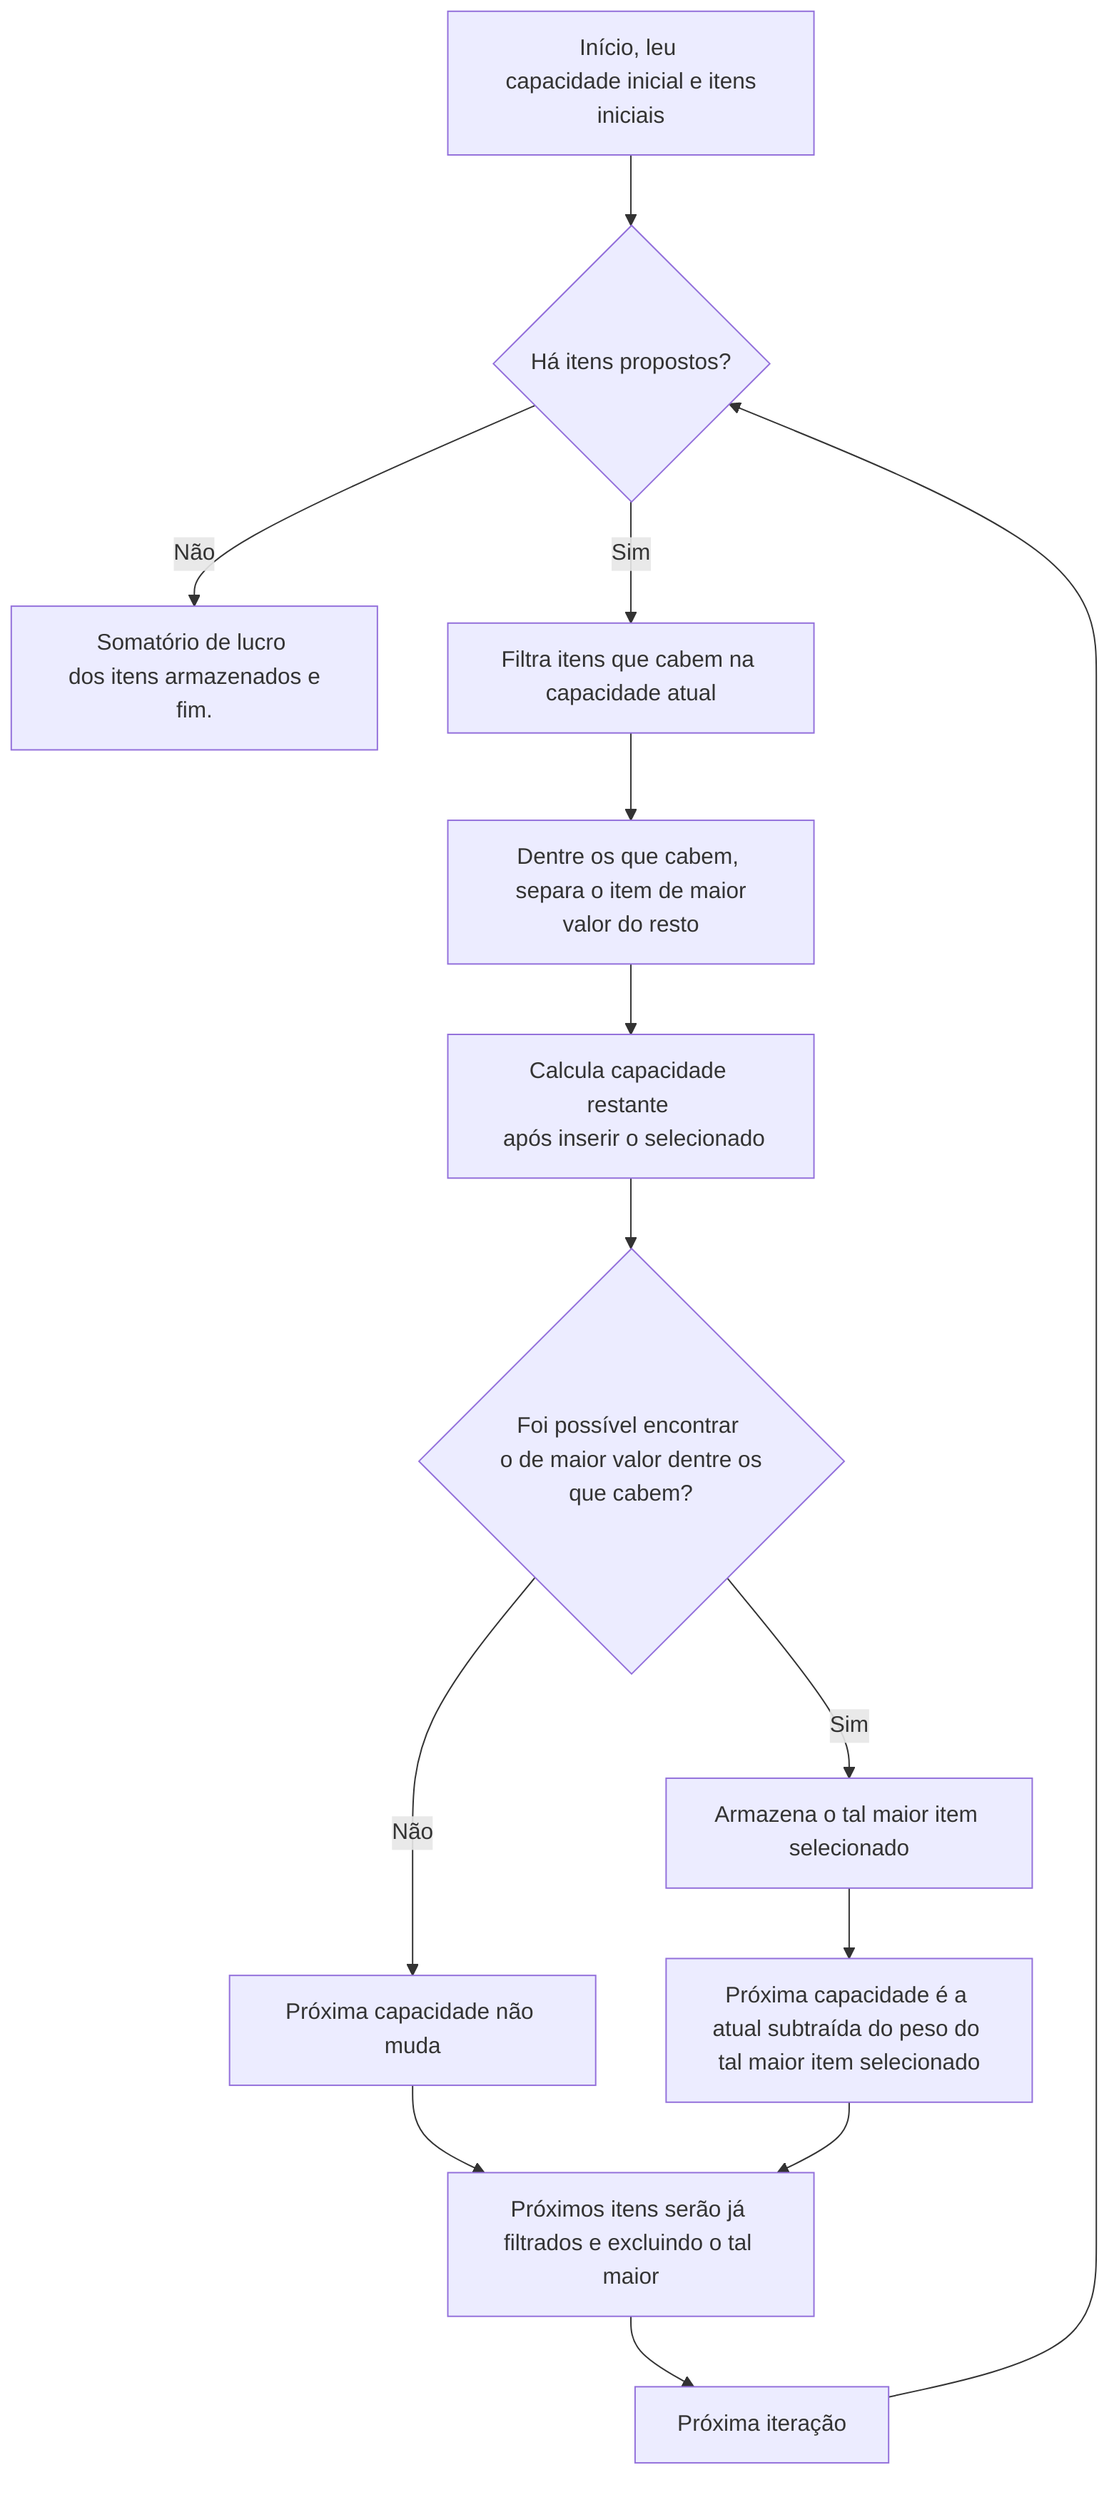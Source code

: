 graph TD

Init[Início, leu <br> capacidade inicial e itens iniciais]

--> Checks{Há itens propostos?}

Checks
--> |Não| SumAndFinish[Somatório de lucro <br> dos itens armazenados e fim.]

Checks
--> |Sim| FilterByLimit[Filtra itens que cabem na capacidade atual]
--> Pop[Dentre os que cabem, <br> separa o item de maior valor do resto]
--> RemainingLimit[Calcula capacidade restante <br> após inserir o selecionado]

--> PoppedFits{Foi possível encontrar <br> o de maior valor dentre os que cabem?}

ReassignFiltered[Próximos itens serão já filtrados e excluindo o tal maior]

PoppedFits
--> |Não| ReassignLimitWithoutPopped[Próxima capacidade não muda]
--> ReassignFiltered

PoppedFits
--> |Sim| PackPopped[Armazena o tal maior item selecionado]
--> ReassignLimitAfterPopped[Próxima capacidade é a atual subtraída do peso do tal maior item selecionado]
--> ReassignFiltered

ReassignFiltered
--> Next[Próxima iteração]
--> Checks